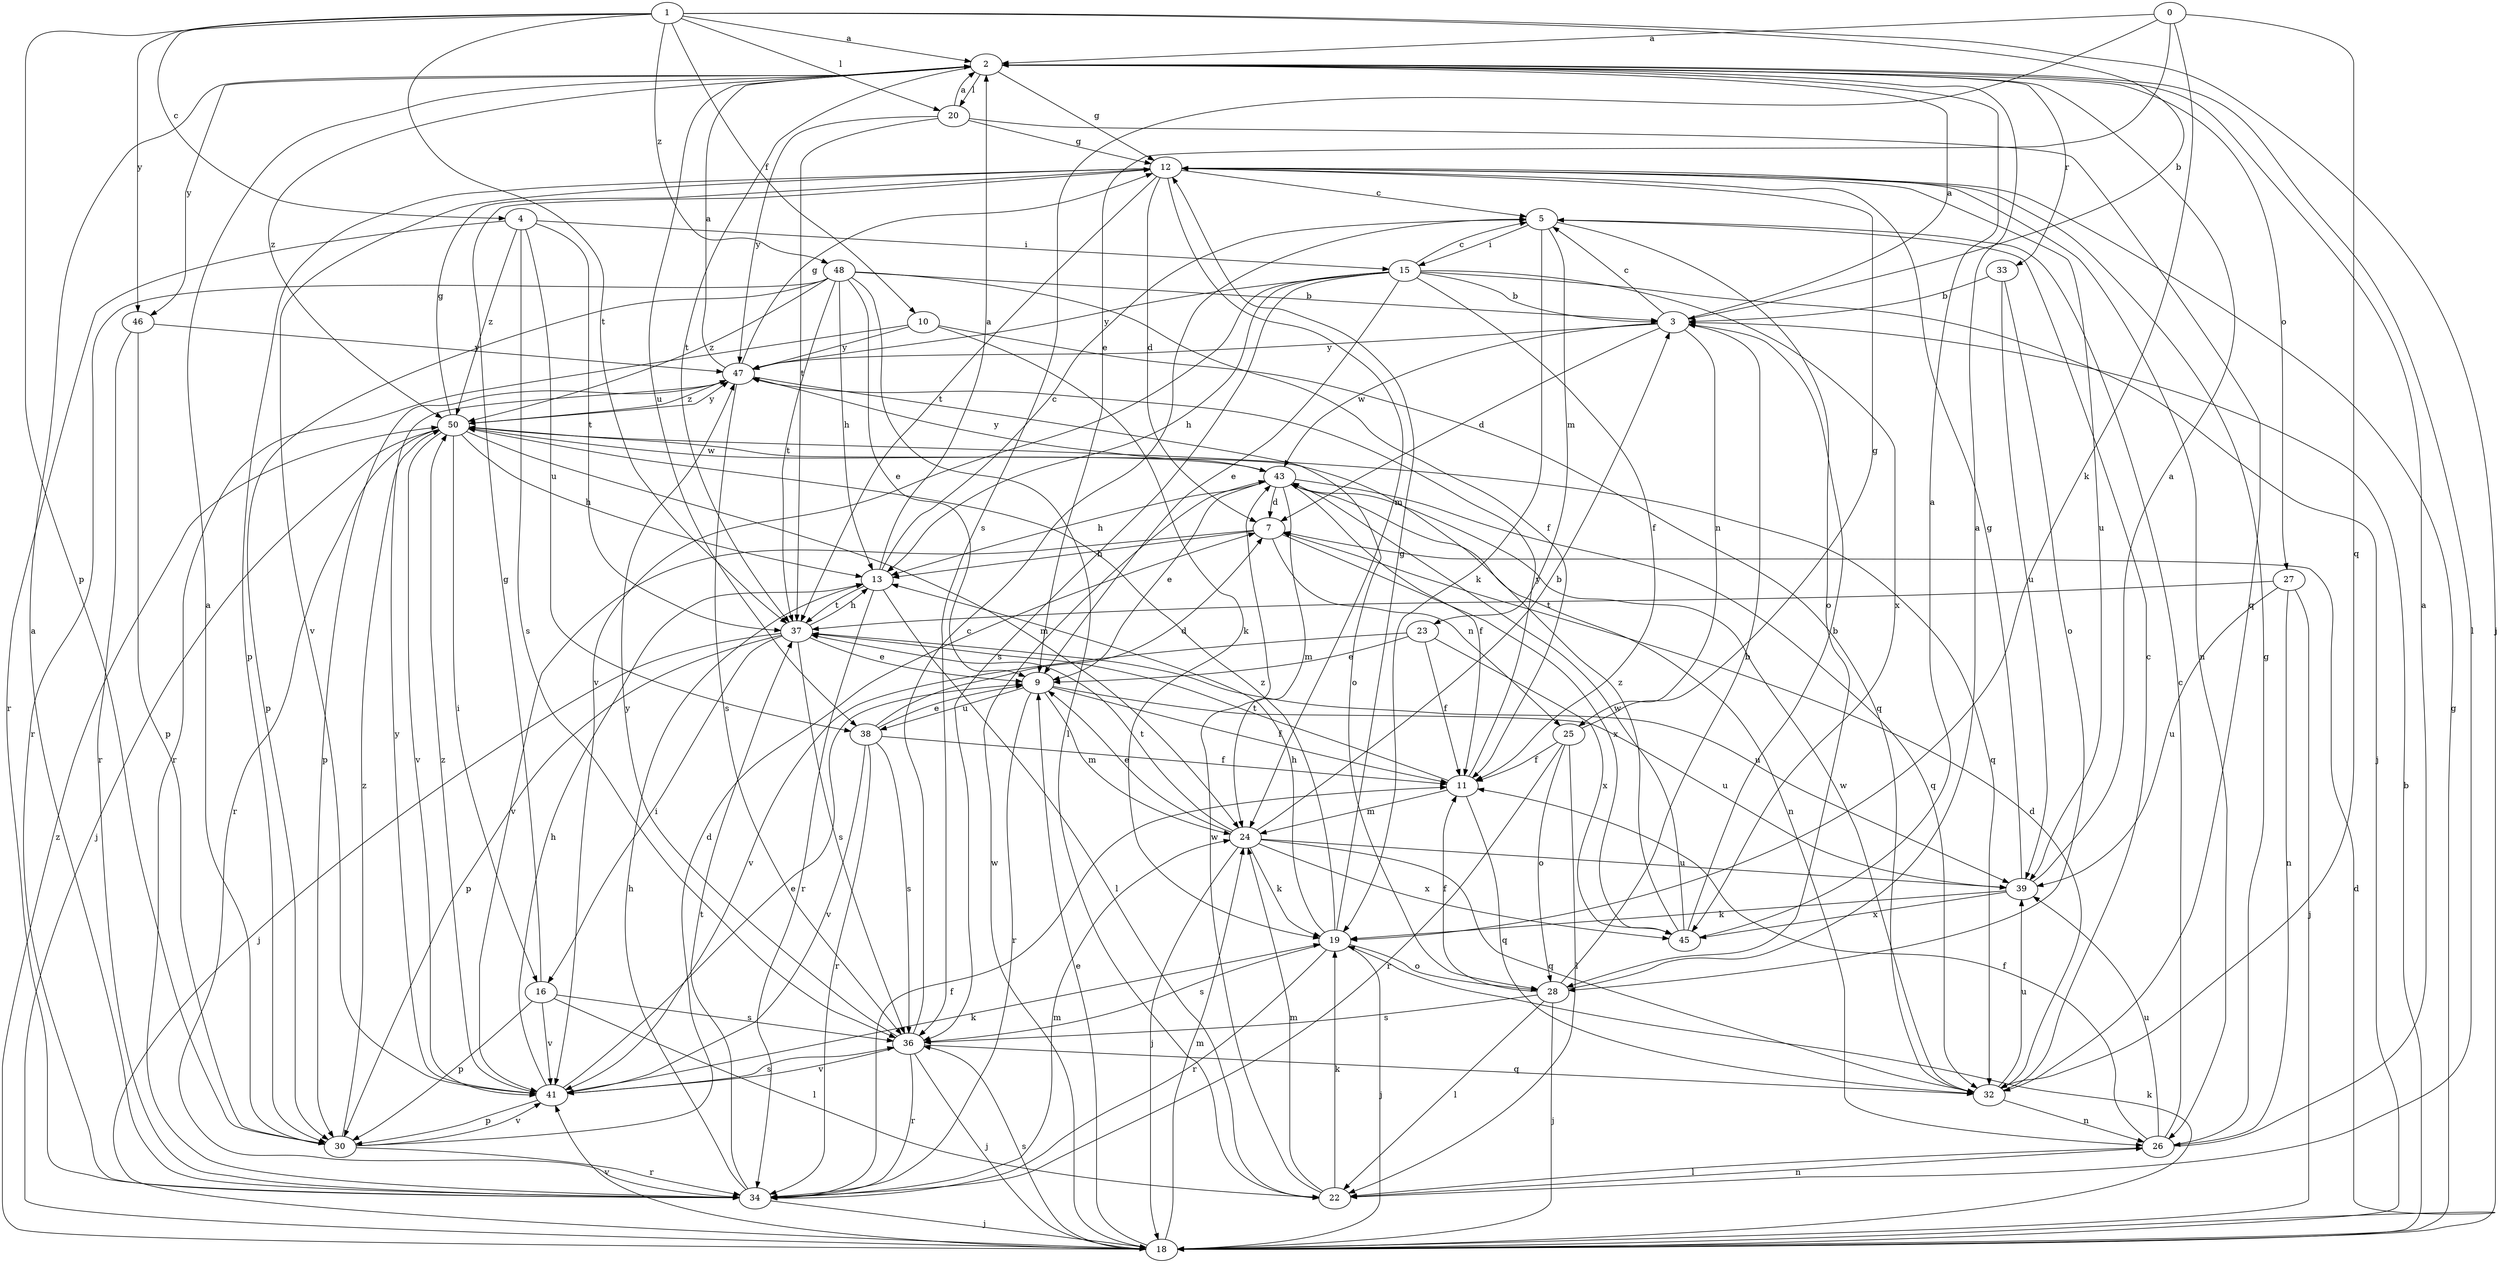 strict digraph  {
0;
1;
2;
3;
4;
5;
7;
9;
10;
11;
12;
13;
15;
16;
18;
19;
20;
22;
23;
24;
25;
26;
27;
28;
30;
32;
33;
34;
36;
37;
38;
39;
41;
43;
45;
46;
47;
48;
50;
0 -> 2  [label=a];
0 -> 9  [label=e];
0 -> 19  [label=k];
0 -> 32  [label=q];
0 -> 36  [label=s];
1 -> 2  [label=a];
1 -> 3  [label=b];
1 -> 4  [label=c];
1 -> 10  [label=f];
1 -> 18  [label=j];
1 -> 20  [label=l];
1 -> 30  [label=p];
1 -> 37  [label=t];
1 -> 46  [label=y];
1 -> 48  [label=z];
2 -> 12  [label=g];
2 -> 20  [label=l];
2 -> 22  [label=l];
2 -> 27  [label=o];
2 -> 33  [label=r];
2 -> 37  [label=t];
2 -> 38  [label=u];
2 -> 46  [label=y];
2 -> 50  [label=z];
3 -> 2  [label=a];
3 -> 5  [label=c];
3 -> 7  [label=d];
3 -> 25  [label=n];
3 -> 43  [label=w];
3 -> 47  [label=y];
4 -> 15  [label=i];
4 -> 34  [label=r];
4 -> 36  [label=s];
4 -> 37  [label=t];
4 -> 38  [label=u];
4 -> 50  [label=z];
5 -> 15  [label=i];
5 -> 19  [label=k];
5 -> 23  [label=m];
5 -> 28  [label=o];
7 -> 13  [label=h];
7 -> 25  [label=n];
7 -> 41  [label=v];
7 -> 45  [label=x];
9 -> 11  [label=f];
9 -> 24  [label=m];
9 -> 34  [label=r];
9 -> 38  [label=u];
9 -> 39  [label=u];
10 -> 19  [label=k];
10 -> 32  [label=q];
10 -> 34  [label=r];
10 -> 47  [label=y];
11 -> 24  [label=m];
11 -> 32  [label=q];
11 -> 37  [label=t];
11 -> 47  [label=y];
12 -> 5  [label=c];
12 -> 7  [label=d];
12 -> 24  [label=m];
12 -> 26  [label=n];
12 -> 30  [label=p];
12 -> 37  [label=t];
12 -> 39  [label=u];
12 -> 41  [label=v];
13 -> 2  [label=a];
13 -> 5  [label=c];
13 -> 22  [label=l];
13 -> 34  [label=r];
13 -> 37  [label=t];
15 -> 3  [label=b];
15 -> 5  [label=c];
15 -> 9  [label=e];
15 -> 11  [label=f];
15 -> 13  [label=h];
15 -> 18  [label=j];
15 -> 36  [label=s];
15 -> 41  [label=v];
15 -> 45  [label=x];
15 -> 47  [label=y];
16 -> 12  [label=g];
16 -> 22  [label=l];
16 -> 30  [label=p];
16 -> 36  [label=s];
16 -> 41  [label=v];
18 -> 3  [label=b];
18 -> 7  [label=d];
18 -> 9  [label=e];
18 -> 12  [label=g];
18 -> 19  [label=k];
18 -> 24  [label=m];
18 -> 36  [label=s];
18 -> 41  [label=v];
18 -> 43  [label=w];
18 -> 50  [label=z];
19 -> 12  [label=g];
19 -> 13  [label=h];
19 -> 18  [label=j];
19 -> 28  [label=o];
19 -> 34  [label=r];
19 -> 36  [label=s];
19 -> 50  [label=z];
20 -> 2  [label=a];
20 -> 12  [label=g];
20 -> 32  [label=q];
20 -> 37  [label=t];
20 -> 47  [label=y];
22 -> 19  [label=k];
22 -> 24  [label=m];
22 -> 26  [label=n];
22 -> 43  [label=w];
23 -> 9  [label=e];
23 -> 11  [label=f];
23 -> 41  [label=v];
23 -> 45  [label=x];
24 -> 3  [label=b];
24 -> 9  [label=e];
24 -> 18  [label=j];
24 -> 19  [label=k];
24 -> 32  [label=q];
24 -> 37  [label=t];
24 -> 39  [label=u];
24 -> 45  [label=x];
25 -> 11  [label=f];
25 -> 12  [label=g];
25 -> 22  [label=l];
25 -> 28  [label=o];
25 -> 34  [label=r];
26 -> 2  [label=a];
26 -> 5  [label=c];
26 -> 11  [label=f];
26 -> 12  [label=g];
26 -> 22  [label=l];
26 -> 39  [label=u];
27 -> 18  [label=j];
27 -> 26  [label=n];
27 -> 37  [label=t];
27 -> 39  [label=u];
28 -> 2  [label=a];
28 -> 3  [label=b];
28 -> 11  [label=f];
28 -> 18  [label=j];
28 -> 22  [label=l];
28 -> 36  [label=s];
30 -> 2  [label=a];
30 -> 7  [label=d];
30 -> 34  [label=r];
30 -> 41  [label=v];
30 -> 50  [label=z];
32 -> 5  [label=c];
32 -> 7  [label=d];
32 -> 26  [label=n];
32 -> 39  [label=u];
32 -> 43  [label=w];
33 -> 3  [label=b];
33 -> 28  [label=o];
33 -> 39  [label=u];
34 -> 2  [label=a];
34 -> 11  [label=f];
34 -> 13  [label=h];
34 -> 18  [label=j];
34 -> 24  [label=m];
34 -> 37  [label=t];
36 -> 5  [label=c];
36 -> 18  [label=j];
36 -> 32  [label=q];
36 -> 34  [label=r];
36 -> 41  [label=v];
36 -> 47  [label=y];
37 -> 9  [label=e];
37 -> 13  [label=h];
37 -> 16  [label=i];
37 -> 18  [label=j];
37 -> 30  [label=p];
37 -> 36  [label=s];
37 -> 39  [label=u];
38 -> 7  [label=d];
38 -> 9  [label=e];
38 -> 11  [label=f];
38 -> 34  [label=r];
38 -> 36  [label=s];
38 -> 41  [label=v];
39 -> 2  [label=a];
39 -> 12  [label=g];
39 -> 19  [label=k];
39 -> 45  [label=x];
41 -> 9  [label=e];
41 -> 13  [label=h];
41 -> 19  [label=k];
41 -> 30  [label=p];
41 -> 36  [label=s];
41 -> 47  [label=y];
41 -> 50  [label=z];
43 -> 7  [label=d];
43 -> 9  [label=e];
43 -> 11  [label=f];
43 -> 13  [label=h];
43 -> 24  [label=m];
43 -> 26  [label=n];
43 -> 32  [label=q];
43 -> 47  [label=y];
45 -> 2  [label=a];
45 -> 3  [label=b];
45 -> 43  [label=w];
45 -> 50  [label=z];
46 -> 30  [label=p];
46 -> 34  [label=r];
46 -> 47  [label=y];
47 -> 2  [label=a];
47 -> 12  [label=g];
47 -> 28  [label=o];
47 -> 30  [label=p];
47 -> 36  [label=s];
47 -> 50  [label=z];
48 -> 3  [label=b];
48 -> 9  [label=e];
48 -> 11  [label=f];
48 -> 13  [label=h];
48 -> 22  [label=l];
48 -> 30  [label=p];
48 -> 34  [label=r];
48 -> 37  [label=t];
48 -> 50  [label=z];
50 -> 12  [label=g];
50 -> 13  [label=h];
50 -> 16  [label=i];
50 -> 18  [label=j];
50 -> 24  [label=m];
50 -> 32  [label=q];
50 -> 34  [label=r];
50 -> 41  [label=v];
50 -> 43  [label=w];
50 -> 47  [label=y];
}

